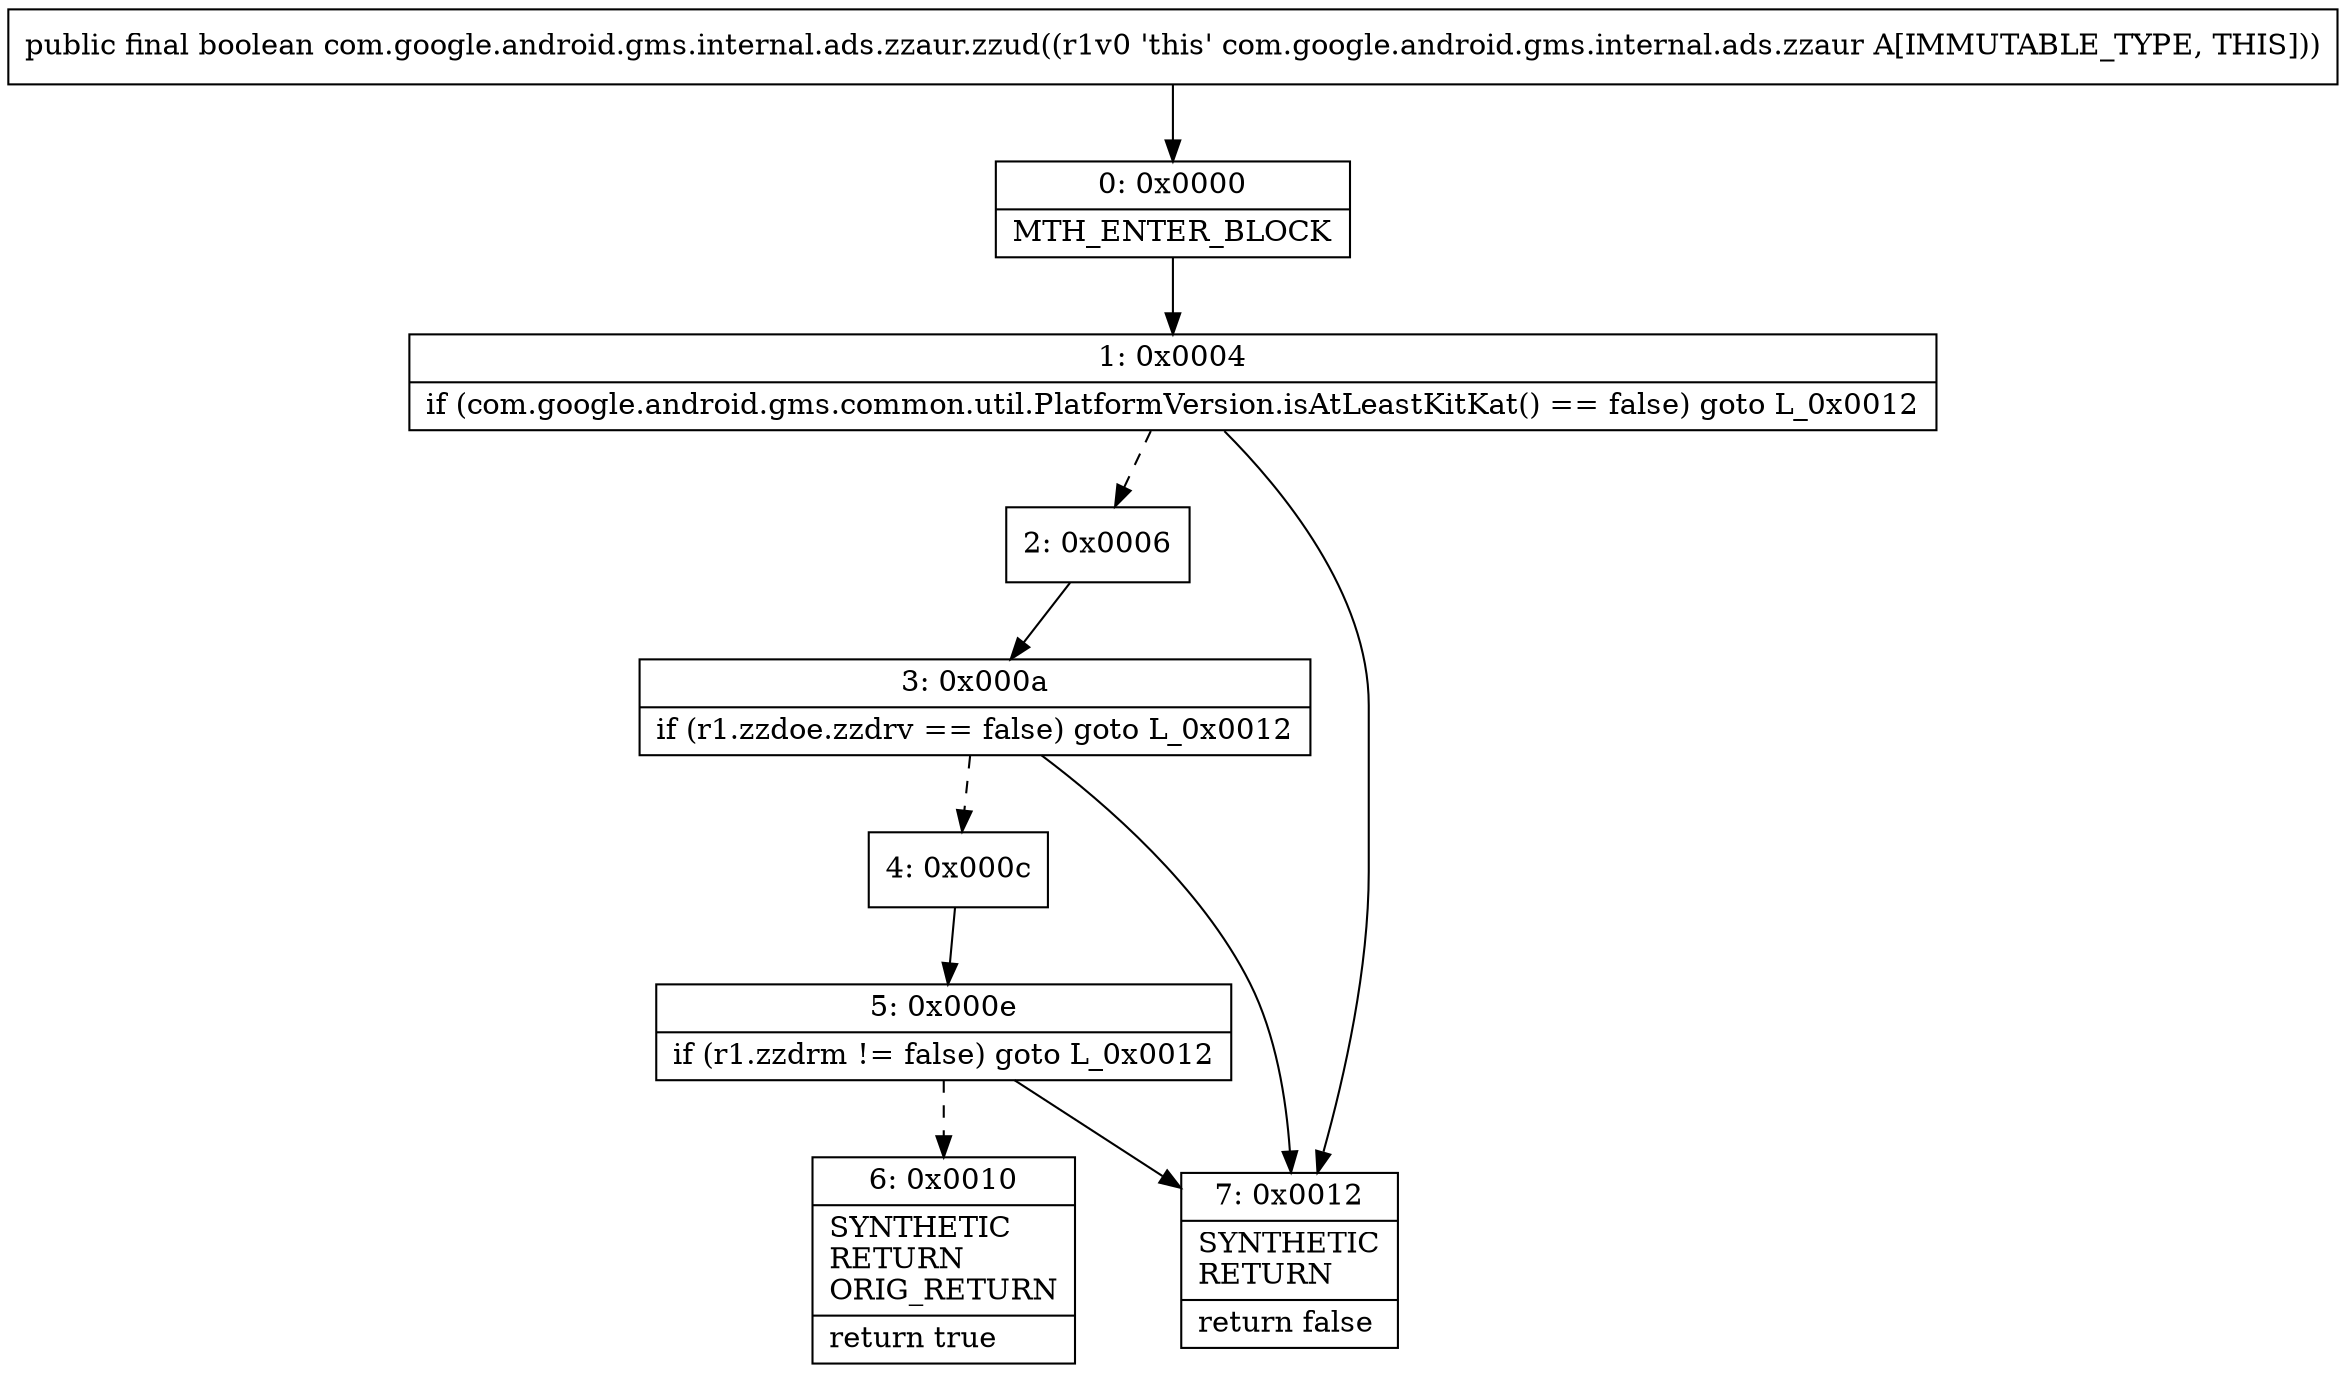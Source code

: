 digraph "CFG forcom.google.android.gms.internal.ads.zzaur.zzud()Z" {
Node_0 [shape=record,label="{0\:\ 0x0000|MTH_ENTER_BLOCK\l}"];
Node_1 [shape=record,label="{1\:\ 0x0004|if (com.google.android.gms.common.util.PlatformVersion.isAtLeastKitKat() == false) goto L_0x0012\l}"];
Node_2 [shape=record,label="{2\:\ 0x0006}"];
Node_3 [shape=record,label="{3\:\ 0x000a|if (r1.zzdoe.zzdrv == false) goto L_0x0012\l}"];
Node_4 [shape=record,label="{4\:\ 0x000c}"];
Node_5 [shape=record,label="{5\:\ 0x000e|if (r1.zzdrm != false) goto L_0x0012\l}"];
Node_6 [shape=record,label="{6\:\ 0x0010|SYNTHETIC\lRETURN\lORIG_RETURN\l|return true\l}"];
Node_7 [shape=record,label="{7\:\ 0x0012|SYNTHETIC\lRETURN\l|return false\l}"];
MethodNode[shape=record,label="{public final boolean com.google.android.gms.internal.ads.zzaur.zzud((r1v0 'this' com.google.android.gms.internal.ads.zzaur A[IMMUTABLE_TYPE, THIS])) }"];
MethodNode -> Node_0;
Node_0 -> Node_1;
Node_1 -> Node_2[style=dashed];
Node_1 -> Node_7;
Node_2 -> Node_3;
Node_3 -> Node_4[style=dashed];
Node_3 -> Node_7;
Node_4 -> Node_5;
Node_5 -> Node_6[style=dashed];
Node_5 -> Node_7;
}

